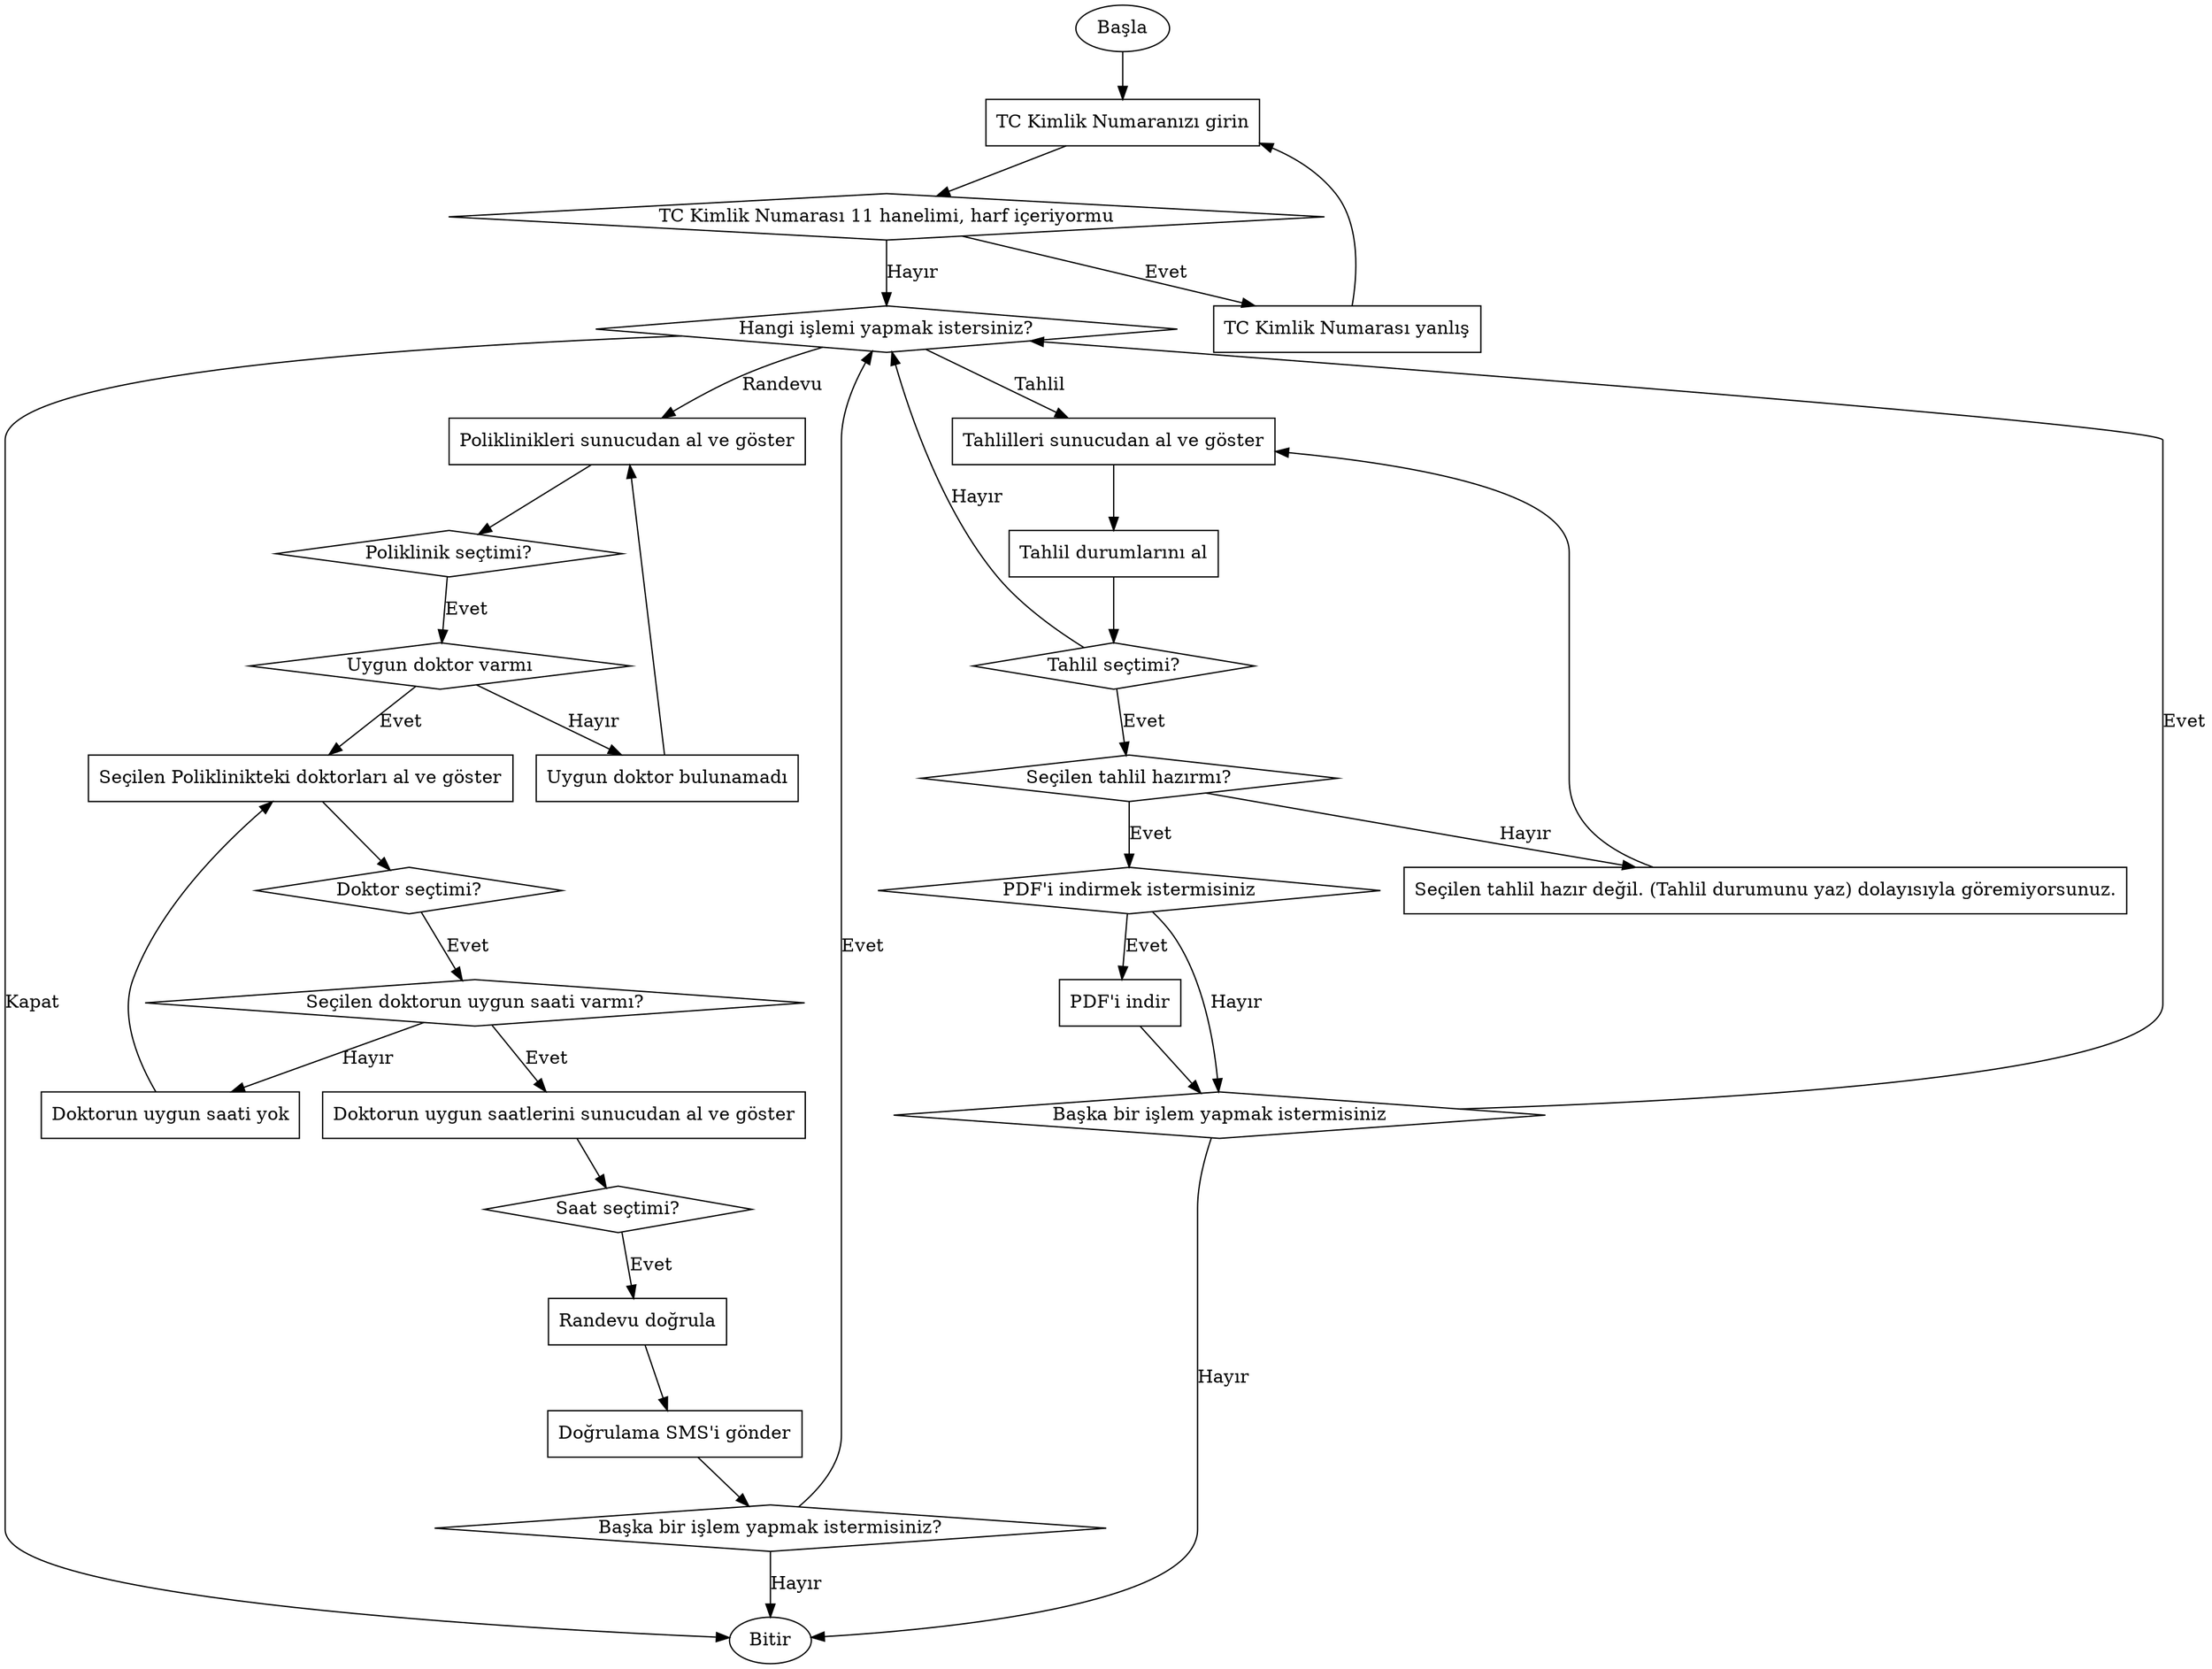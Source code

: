 digraph G{
    start [label="Başla" shape=oval]
    tc_kimlik_no_al[label="TC Kimlik Numaranızı girin", shape=rectangle]
    hangi_islem [label="Hangi işlemi yapmak istersiniz?", shape=diamond]
    tc_kimlik_no_dogrula[label="TC Kimlik Numarası 11 hanelimi, harf içeriyormu", shape=diamond]
    tc_kimlik_yanlis[label="TC Kimlik Numarası yanlış", shape=rectangle]
    Bitir [label="Bitir", shape=oval]
    
    start -> tc_kimlik_no_al -> tc_kimlik_no_dogrula
    tc_kimlik_no_dogrula -> tc_kimlik_yanlis [label="Evet"]
    tc_kimlik_yanlis -> tc_kimlik_no_al
    tc_kimlik_no_dogrula -> hangi_islem [label="Hayır"]
    hangi_islem -> poliklinikleri_goster [label="Randevu"]
    hangi_islem -> tahlilleri_goster [label="Tahlil"]
    hangi_islem -> Bitir [label="Kapat"]
    subgraph randevu {
        poliklinikleri_goster [label="Poliklinikleri sunucudan al ve göster", shape=rectangle]
        doktorlari_goster [label="Seçilen Poliklinikteki doktorları al ve göster", shape=rectangle]
        uygun_doktor [label="Uygun doktor varmı", shape=diamond]
        uygun_doktor_yok [label="Uygun doktor bulunamadı", shape=rectangle]
        uygun_saatler [label="Seçilen doktorun uygun saati varmı?", shape=diamond]
        uygun_saatleri_goster [label="Doktorun uygun saatlerini sunucudan al ve göster", shape=rectangle]
        uygun_saat_yok [label="Doktorun uygun saati yok", shape=rectangle]
        poliklinik_sectimi [label="Poliklinik seçtimi?" shape=diamond]
        doktor_sectimi [label="Doktor seçtimi?" shape=diamond]
        saat_sectimi [label="Saat seçtimi?" shape=diamond]
        randevu_dogrula [label="Randevu doğrula", shape=rectangle]
        sms_gonder [label="Doğrulama SMS'i gönder", shape=rectangle]
        baska_islem [label="Başka bir işlem yapmak istermisiniz?", shape=diamond]
        
        poliklinikleri_goster -> poliklinik_sectimi
        poliklinik_sectimi -> uygun_doktor [label="Evet"]
        uygun_doktor -> uygun_doktor_yok [label="Hayır"]
        uygun_doktor_yok -> poliklinikleri_goster
        uygun_doktor -> doktorlari_goster [label="Evet"]
        doktorlari_goster -> doktor_sectimi
        doktor_sectimi -> uygun_saatler [label="Evet"]
        uygun_saatler -> uygun_saatleri_goster [label="Evet"]
        uygun_saatler -> uygun_saat_yok [label="Hayır"]
        uygun_saat_yok -> doktorlari_goster
        uygun_saatleri_goster -> saat_sectimi
        saat_sectimi -> randevu_dogrula [label="Evet"]
        randevu_dogrula -> sms_gonder
        sms_gonder -> baska_islem
        baska_islem -> hangi_islem [label="Evet"]
        baska_islem -> Bitir [label="Hayır"]
    }
    subgraph tahlil{
        tahlilleri_goster [label="Tahlilleri sunucudan al ve göster", shape=rectangle]
        tahlil_sectimi [label="Tahlil seçtimi?", shape=diamond]
        tahlil_durumu [label="Tahlil durumlarını al", shape=rectangle]
        tahlil_hazirmi [label="Seçilen tahlil hazırmı?", shape=diamond]
        pdf_indirmek_istiyormu [label="PDF'i indirmek istermisiniz", shape=diamond]
        tahlil_hazir_degil [label="Seçilen tahlil hazır değil. (Tahlil durumunu yaz) dolayısıyla göremiyorsunuz.", shape=rectangle]
        pdf_indir [label="PDF'i indir", shape=rectangle]
        baska_islem2 [label="Başka bir işlem yapmak istermisiniz", shape=diamond]
        
        tahlilleri_goster -> tahlil_durumu -> tahlil_sectimi
        tahlil_sectimi -> hangi_islem [label="Hayır"]
        tahlil_sectimi -> tahlil_hazirmi [label="Evet"]
        tahlil_hazirmi -> tahlil_hazir_degil [label="Hayır"]
        tahlil_hazir_degil -> tahlilleri_goster
        tahlil_hazirmi -> pdf_indirmek_istiyormu [label="Evet"]
        pdf_indirmek_istiyormu -> pdf_indir [label="Evet"]
        pdf_indirmek_istiyormu -> baska_islem2 [label="Hayır"]
        pdf_indir -> baska_islem2
        baska_islem2 -> hangi_islem [label="Evet"]
        baska_islem2 -> Bitir [label="Hayır"]
    }
}